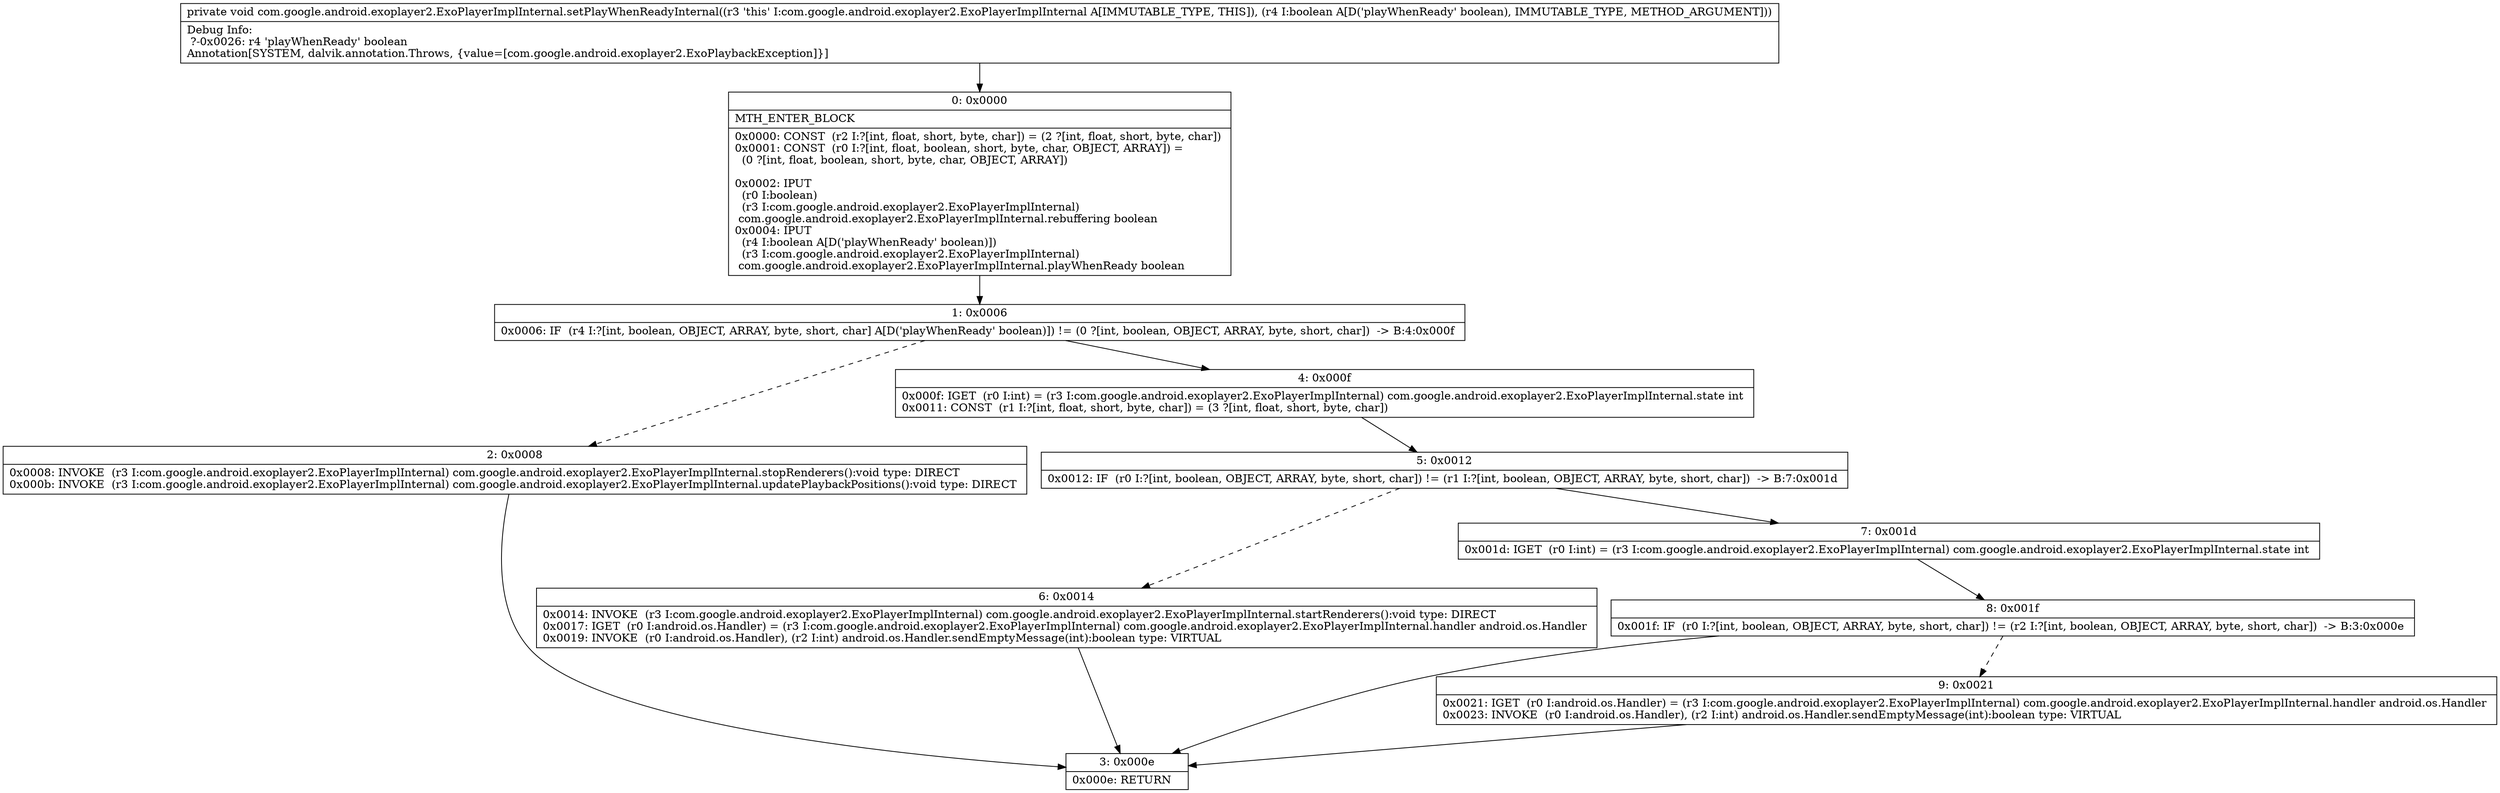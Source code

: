 digraph "CFG forcom.google.android.exoplayer2.ExoPlayerImplInternal.setPlayWhenReadyInternal(Z)V" {
Node_0 [shape=record,label="{0\:\ 0x0000|MTH_ENTER_BLOCK\l|0x0000: CONST  (r2 I:?[int, float, short, byte, char]) = (2 ?[int, float, short, byte, char]) \l0x0001: CONST  (r0 I:?[int, float, boolean, short, byte, char, OBJECT, ARRAY]) = \l  (0 ?[int, float, boolean, short, byte, char, OBJECT, ARRAY])\l \l0x0002: IPUT  \l  (r0 I:boolean)\l  (r3 I:com.google.android.exoplayer2.ExoPlayerImplInternal)\l com.google.android.exoplayer2.ExoPlayerImplInternal.rebuffering boolean \l0x0004: IPUT  \l  (r4 I:boolean A[D('playWhenReady' boolean)])\l  (r3 I:com.google.android.exoplayer2.ExoPlayerImplInternal)\l com.google.android.exoplayer2.ExoPlayerImplInternal.playWhenReady boolean \l}"];
Node_1 [shape=record,label="{1\:\ 0x0006|0x0006: IF  (r4 I:?[int, boolean, OBJECT, ARRAY, byte, short, char] A[D('playWhenReady' boolean)]) != (0 ?[int, boolean, OBJECT, ARRAY, byte, short, char])  \-\> B:4:0x000f \l}"];
Node_2 [shape=record,label="{2\:\ 0x0008|0x0008: INVOKE  (r3 I:com.google.android.exoplayer2.ExoPlayerImplInternal) com.google.android.exoplayer2.ExoPlayerImplInternal.stopRenderers():void type: DIRECT \l0x000b: INVOKE  (r3 I:com.google.android.exoplayer2.ExoPlayerImplInternal) com.google.android.exoplayer2.ExoPlayerImplInternal.updatePlaybackPositions():void type: DIRECT \l}"];
Node_3 [shape=record,label="{3\:\ 0x000e|0x000e: RETURN   \l}"];
Node_4 [shape=record,label="{4\:\ 0x000f|0x000f: IGET  (r0 I:int) = (r3 I:com.google.android.exoplayer2.ExoPlayerImplInternal) com.google.android.exoplayer2.ExoPlayerImplInternal.state int \l0x0011: CONST  (r1 I:?[int, float, short, byte, char]) = (3 ?[int, float, short, byte, char]) \l}"];
Node_5 [shape=record,label="{5\:\ 0x0012|0x0012: IF  (r0 I:?[int, boolean, OBJECT, ARRAY, byte, short, char]) != (r1 I:?[int, boolean, OBJECT, ARRAY, byte, short, char])  \-\> B:7:0x001d \l}"];
Node_6 [shape=record,label="{6\:\ 0x0014|0x0014: INVOKE  (r3 I:com.google.android.exoplayer2.ExoPlayerImplInternal) com.google.android.exoplayer2.ExoPlayerImplInternal.startRenderers():void type: DIRECT \l0x0017: IGET  (r0 I:android.os.Handler) = (r3 I:com.google.android.exoplayer2.ExoPlayerImplInternal) com.google.android.exoplayer2.ExoPlayerImplInternal.handler android.os.Handler \l0x0019: INVOKE  (r0 I:android.os.Handler), (r2 I:int) android.os.Handler.sendEmptyMessage(int):boolean type: VIRTUAL \l}"];
Node_7 [shape=record,label="{7\:\ 0x001d|0x001d: IGET  (r0 I:int) = (r3 I:com.google.android.exoplayer2.ExoPlayerImplInternal) com.google.android.exoplayer2.ExoPlayerImplInternal.state int \l}"];
Node_8 [shape=record,label="{8\:\ 0x001f|0x001f: IF  (r0 I:?[int, boolean, OBJECT, ARRAY, byte, short, char]) != (r2 I:?[int, boolean, OBJECT, ARRAY, byte, short, char])  \-\> B:3:0x000e \l}"];
Node_9 [shape=record,label="{9\:\ 0x0021|0x0021: IGET  (r0 I:android.os.Handler) = (r3 I:com.google.android.exoplayer2.ExoPlayerImplInternal) com.google.android.exoplayer2.ExoPlayerImplInternal.handler android.os.Handler \l0x0023: INVOKE  (r0 I:android.os.Handler), (r2 I:int) android.os.Handler.sendEmptyMessage(int):boolean type: VIRTUAL \l}"];
MethodNode[shape=record,label="{private void com.google.android.exoplayer2.ExoPlayerImplInternal.setPlayWhenReadyInternal((r3 'this' I:com.google.android.exoplayer2.ExoPlayerImplInternal A[IMMUTABLE_TYPE, THIS]), (r4 I:boolean A[D('playWhenReady' boolean), IMMUTABLE_TYPE, METHOD_ARGUMENT]))  | Debug Info:\l  ?\-0x0026: r4 'playWhenReady' boolean\lAnnotation[SYSTEM, dalvik.annotation.Throws, \{value=[com.google.android.exoplayer2.ExoPlaybackException]\}]\l}"];
MethodNode -> Node_0;
Node_0 -> Node_1;
Node_1 -> Node_2[style=dashed];
Node_1 -> Node_4;
Node_2 -> Node_3;
Node_4 -> Node_5;
Node_5 -> Node_6[style=dashed];
Node_5 -> Node_7;
Node_6 -> Node_3;
Node_7 -> Node_8;
Node_8 -> Node_3;
Node_8 -> Node_9[style=dashed];
Node_9 -> Node_3;
}

